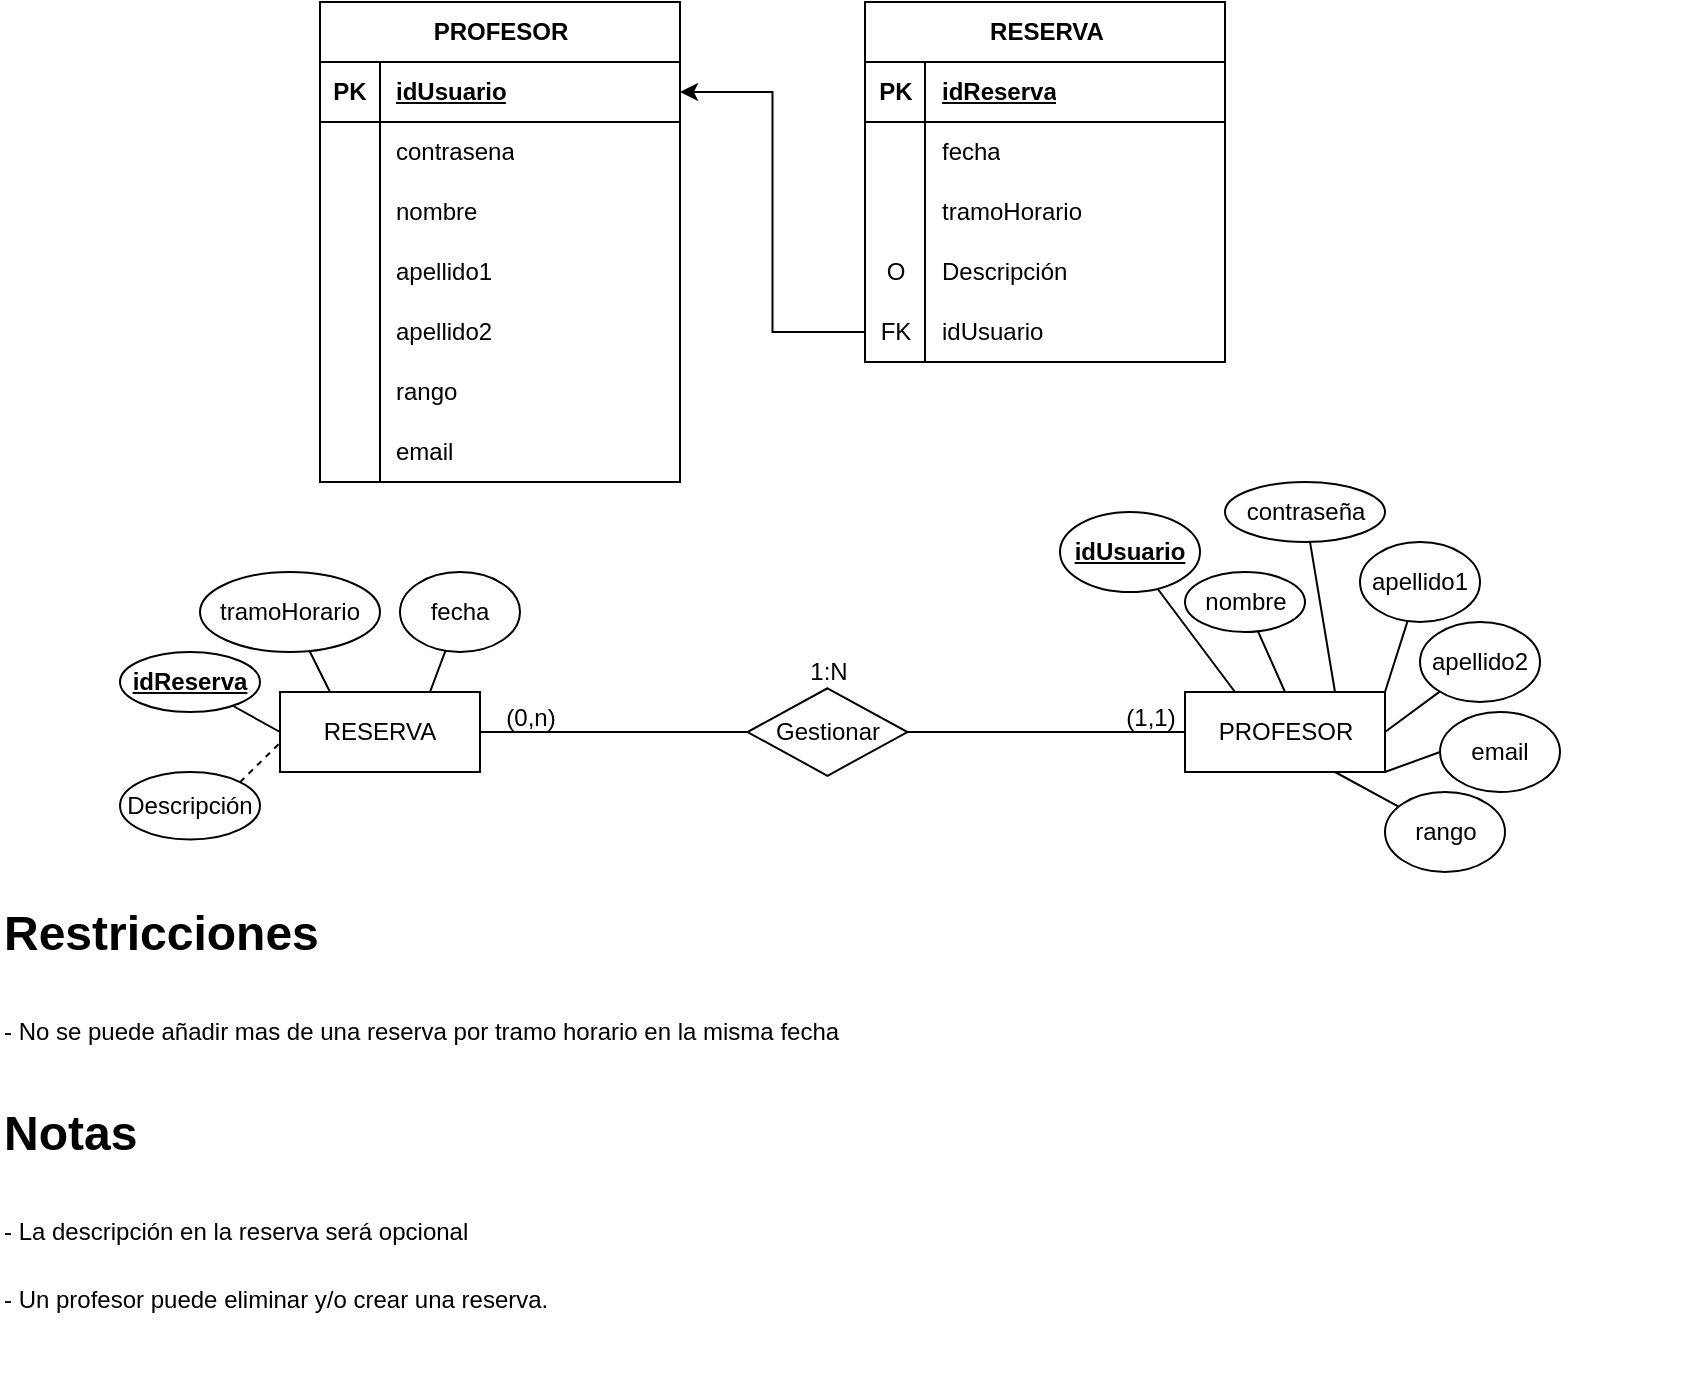 <mxfile version="26.0.11">
  <diagram id="R2lEEEUBdFMjLlhIrx00" name="Page-1">
    <mxGraphModel dx="1434" dy="772" grid="1" gridSize="10" guides="1" tooltips="1" connect="1" arrows="1" fold="1" page="1" pageScale="1" pageWidth="850" pageHeight="1100" math="0" shadow="0" extFonts="Permanent Marker^https://fonts.googleapis.com/css?family=Permanent+Marker">
      <root>
        <mxCell id="0" />
        <mxCell id="1" parent="0" />
        <mxCell id="SM0f7E3UZA-LuhCornrs-236" value="PROFESOR" style="shape=table;startSize=30;container=1;collapsible=1;childLayout=tableLayout;fixedRows=1;rowLines=0;fontStyle=1;align=center;resizeLast=1;html=1;" vertex="1" parent="1">
          <mxGeometry x="160" y="60" width="180" height="240" as="geometry" />
        </mxCell>
        <mxCell id="SM0f7E3UZA-LuhCornrs-237" value="" style="shape=tableRow;horizontal=0;startSize=0;swimlaneHead=0;swimlaneBody=0;fillColor=none;collapsible=0;dropTarget=0;points=[[0,0.5],[1,0.5]];portConstraint=eastwest;top=0;left=0;right=0;bottom=1;" vertex="1" parent="SM0f7E3UZA-LuhCornrs-236">
          <mxGeometry y="30" width="180" height="30" as="geometry" />
        </mxCell>
        <mxCell id="SM0f7E3UZA-LuhCornrs-238" value="PK" style="shape=partialRectangle;connectable=0;fillColor=none;top=0;left=0;bottom=0;right=0;fontStyle=1;overflow=hidden;whiteSpace=wrap;html=1;" vertex="1" parent="SM0f7E3UZA-LuhCornrs-237">
          <mxGeometry width="30" height="30" as="geometry">
            <mxRectangle width="30" height="30" as="alternateBounds" />
          </mxGeometry>
        </mxCell>
        <mxCell id="SM0f7E3UZA-LuhCornrs-239" value="idUsuario" style="shape=partialRectangle;connectable=0;fillColor=none;top=0;left=0;bottom=0;right=0;align=left;spacingLeft=6;fontStyle=5;overflow=hidden;whiteSpace=wrap;html=1;" vertex="1" parent="SM0f7E3UZA-LuhCornrs-237">
          <mxGeometry x="30" width="150" height="30" as="geometry">
            <mxRectangle width="150" height="30" as="alternateBounds" />
          </mxGeometry>
        </mxCell>
        <mxCell id="SM0f7E3UZA-LuhCornrs-240" value="" style="shape=tableRow;horizontal=0;startSize=0;swimlaneHead=0;swimlaneBody=0;fillColor=none;collapsible=0;dropTarget=0;points=[[0,0.5],[1,0.5]];portConstraint=eastwest;top=0;left=0;right=0;bottom=0;" vertex="1" parent="SM0f7E3UZA-LuhCornrs-236">
          <mxGeometry y="60" width="180" height="30" as="geometry" />
        </mxCell>
        <mxCell id="SM0f7E3UZA-LuhCornrs-241" value="" style="shape=partialRectangle;connectable=0;fillColor=none;top=0;left=0;bottom=0;right=0;editable=1;overflow=hidden;whiteSpace=wrap;html=1;" vertex="1" parent="SM0f7E3UZA-LuhCornrs-240">
          <mxGeometry width="30" height="30" as="geometry">
            <mxRectangle width="30" height="30" as="alternateBounds" />
          </mxGeometry>
        </mxCell>
        <mxCell id="SM0f7E3UZA-LuhCornrs-242" value="contrasena" style="shape=partialRectangle;connectable=0;fillColor=none;top=0;left=0;bottom=0;right=0;align=left;spacingLeft=6;overflow=hidden;whiteSpace=wrap;html=1;" vertex="1" parent="SM0f7E3UZA-LuhCornrs-240">
          <mxGeometry x="30" width="150" height="30" as="geometry">
            <mxRectangle width="150" height="30" as="alternateBounds" />
          </mxGeometry>
        </mxCell>
        <mxCell id="SM0f7E3UZA-LuhCornrs-243" value="" style="shape=tableRow;horizontal=0;startSize=0;swimlaneHead=0;swimlaneBody=0;fillColor=none;collapsible=0;dropTarget=0;points=[[0,0.5],[1,0.5]];portConstraint=eastwest;top=0;left=0;right=0;bottom=0;" vertex="1" parent="SM0f7E3UZA-LuhCornrs-236">
          <mxGeometry y="90" width="180" height="30" as="geometry" />
        </mxCell>
        <mxCell id="SM0f7E3UZA-LuhCornrs-244" value="" style="shape=partialRectangle;connectable=0;fillColor=none;top=0;left=0;bottom=0;right=0;editable=1;overflow=hidden;whiteSpace=wrap;html=1;" vertex="1" parent="SM0f7E3UZA-LuhCornrs-243">
          <mxGeometry width="30" height="30" as="geometry">
            <mxRectangle width="30" height="30" as="alternateBounds" />
          </mxGeometry>
        </mxCell>
        <mxCell id="SM0f7E3UZA-LuhCornrs-245" value="nombre" style="shape=partialRectangle;connectable=0;fillColor=none;top=0;left=0;bottom=0;right=0;align=left;spacingLeft=6;overflow=hidden;whiteSpace=wrap;html=1;" vertex="1" parent="SM0f7E3UZA-LuhCornrs-243">
          <mxGeometry x="30" width="150" height="30" as="geometry">
            <mxRectangle width="150" height="30" as="alternateBounds" />
          </mxGeometry>
        </mxCell>
        <mxCell id="SM0f7E3UZA-LuhCornrs-246" value="" style="shape=tableRow;horizontal=0;startSize=0;swimlaneHead=0;swimlaneBody=0;fillColor=none;collapsible=0;dropTarget=0;points=[[0,0.5],[1,0.5]];portConstraint=eastwest;top=0;left=0;right=0;bottom=0;" vertex="1" parent="SM0f7E3UZA-LuhCornrs-236">
          <mxGeometry y="120" width="180" height="30" as="geometry" />
        </mxCell>
        <mxCell id="SM0f7E3UZA-LuhCornrs-247" value="" style="shape=partialRectangle;connectable=0;fillColor=none;top=0;left=0;bottom=0;right=0;editable=1;overflow=hidden;whiteSpace=wrap;html=1;" vertex="1" parent="SM0f7E3UZA-LuhCornrs-246">
          <mxGeometry width="30" height="30" as="geometry">
            <mxRectangle width="30" height="30" as="alternateBounds" />
          </mxGeometry>
        </mxCell>
        <mxCell id="SM0f7E3UZA-LuhCornrs-248" value="apellido1" style="shape=partialRectangle;connectable=0;fillColor=none;top=0;left=0;bottom=0;right=0;align=left;spacingLeft=6;overflow=hidden;whiteSpace=wrap;html=1;" vertex="1" parent="SM0f7E3UZA-LuhCornrs-246">
          <mxGeometry x="30" width="150" height="30" as="geometry">
            <mxRectangle width="150" height="30" as="alternateBounds" />
          </mxGeometry>
        </mxCell>
        <mxCell id="SM0f7E3UZA-LuhCornrs-249" value="" style="shape=tableRow;horizontal=0;startSize=0;swimlaneHead=0;swimlaneBody=0;fillColor=none;collapsible=0;dropTarget=0;points=[[0,0.5],[1,0.5]];portConstraint=eastwest;top=0;left=0;right=0;bottom=0;" vertex="1" parent="SM0f7E3UZA-LuhCornrs-236">
          <mxGeometry y="150" width="180" height="30" as="geometry" />
        </mxCell>
        <mxCell id="SM0f7E3UZA-LuhCornrs-250" value="" style="shape=partialRectangle;connectable=0;fillColor=none;top=0;left=0;bottom=0;right=0;editable=1;overflow=hidden;whiteSpace=wrap;html=1;" vertex="1" parent="SM0f7E3UZA-LuhCornrs-249">
          <mxGeometry width="30" height="30" as="geometry">
            <mxRectangle width="30" height="30" as="alternateBounds" />
          </mxGeometry>
        </mxCell>
        <mxCell id="SM0f7E3UZA-LuhCornrs-251" value="apellido2" style="shape=partialRectangle;connectable=0;fillColor=none;top=0;left=0;bottom=0;right=0;align=left;spacingLeft=6;overflow=hidden;whiteSpace=wrap;html=1;" vertex="1" parent="SM0f7E3UZA-LuhCornrs-249">
          <mxGeometry x="30" width="150" height="30" as="geometry">
            <mxRectangle width="150" height="30" as="alternateBounds" />
          </mxGeometry>
        </mxCell>
        <mxCell id="SM0f7E3UZA-LuhCornrs-258" value="" style="shape=tableRow;horizontal=0;startSize=0;swimlaneHead=0;swimlaneBody=0;fillColor=none;collapsible=0;dropTarget=0;points=[[0,0.5],[1,0.5]];portConstraint=eastwest;top=0;left=0;right=0;bottom=0;" vertex="1" parent="SM0f7E3UZA-LuhCornrs-236">
          <mxGeometry y="180" width="180" height="30" as="geometry" />
        </mxCell>
        <mxCell id="SM0f7E3UZA-LuhCornrs-259" value="" style="shape=partialRectangle;connectable=0;fillColor=none;top=0;left=0;bottom=0;right=0;editable=1;overflow=hidden;whiteSpace=wrap;html=1;" vertex="1" parent="SM0f7E3UZA-LuhCornrs-258">
          <mxGeometry width="30" height="30" as="geometry">
            <mxRectangle width="30" height="30" as="alternateBounds" />
          </mxGeometry>
        </mxCell>
        <mxCell id="SM0f7E3UZA-LuhCornrs-260" value="rango" style="shape=partialRectangle;connectable=0;fillColor=none;top=0;left=0;bottom=0;right=0;align=left;spacingLeft=6;overflow=hidden;whiteSpace=wrap;html=1;" vertex="1" parent="SM0f7E3UZA-LuhCornrs-258">
          <mxGeometry x="30" width="150" height="30" as="geometry">
            <mxRectangle width="150" height="30" as="alternateBounds" />
          </mxGeometry>
        </mxCell>
        <mxCell id="SM0f7E3UZA-LuhCornrs-255" value="" style="shape=tableRow;horizontal=0;startSize=0;swimlaneHead=0;swimlaneBody=0;fillColor=none;collapsible=0;dropTarget=0;points=[[0,0.5],[1,0.5]];portConstraint=eastwest;top=0;left=0;right=0;bottom=0;" vertex="1" parent="SM0f7E3UZA-LuhCornrs-236">
          <mxGeometry y="210" width="180" height="30" as="geometry" />
        </mxCell>
        <mxCell id="SM0f7E3UZA-LuhCornrs-256" value="" style="shape=partialRectangle;connectable=0;fillColor=none;top=0;left=0;bottom=0;right=0;editable=1;overflow=hidden;whiteSpace=wrap;html=1;" vertex="1" parent="SM0f7E3UZA-LuhCornrs-255">
          <mxGeometry width="30" height="30" as="geometry">
            <mxRectangle width="30" height="30" as="alternateBounds" />
          </mxGeometry>
        </mxCell>
        <mxCell id="SM0f7E3UZA-LuhCornrs-257" value="email" style="shape=partialRectangle;connectable=0;fillColor=none;top=0;left=0;bottom=0;right=0;align=left;spacingLeft=6;overflow=hidden;whiteSpace=wrap;html=1;" vertex="1" parent="SM0f7E3UZA-LuhCornrs-255">
          <mxGeometry x="30" width="150" height="30" as="geometry">
            <mxRectangle width="150" height="30" as="alternateBounds" />
          </mxGeometry>
        </mxCell>
        <mxCell id="SM0f7E3UZA-LuhCornrs-277" value="RESERVA" style="shape=table;startSize=30;container=1;collapsible=1;childLayout=tableLayout;fixedRows=1;rowLines=0;fontStyle=1;align=center;resizeLast=1;html=1;" vertex="1" parent="1">
          <mxGeometry x="432.5" y="60" width="180" height="180" as="geometry" />
        </mxCell>
        <mxCell id="SM0f7E3UZA-LuhCornrs-278" value="" style="shape=tableRow;horizontal=0;startSize=0;swimlaneHead=0;swimlaneBody=0;fillColor=none;collapsible=0;dropTarget=0;points=[[0,0.5],[1,0.5]];portConstraint=eastwest;top=0;left=0;right=0;bottom=1;" vertex="1" parent="SM0f7E3UZA-LuhCornrs-277">
          <mxGeometry y="30" width="180" height="30" as="geometry" />
        </mxCell>
        <mxCell id="SM0f7E3UZA-LuhCornrs-279" value="PK" style="shape=partialRectangle;connectable=0;fillColor=none;top=0;left=0;bottom=0;right=0;fontStyle=1;overflow=hidden;whiteSpace=wrap;html=1;" vertex="1" parent="SM0f7E3UZA-LuhCornrs-278">
          <mxGeometry width="30" height="30" as="geometry">
            <mxRectangle width="30" height="30" as="alternateBounds" />
          </mxGeometry>
        </mxCell>
        <mxCell id="SM0f7E3UZA-LuhCornrs-280" value="idReserva" style="shape=partialRectangle;connectable=0;fillColor=none;top=0;left=0;bottom=0;right=0;align=left;spacingLeft=6;fontStyle=5;overflow=hidden;whiteSpace=wrap;html=1;" vertex="1" parent="SM0f7E3UZA-LuhCornrs-278">
          <mxGeometry x="30" width="150" height="30" as="geometry">
            <mxRectangle width="150" height="30" as="alternateBounds" />
          </mxGeometry>
        </mxCell>
        <mxCell id="SM0f7E3UZA-LuhCornrs-281" value="" style="shape=tableRow;horizontal=0;startSize=0;swimlaneHead=0;swimlaneBody=0;fillColor=none;collapsible=0;dropTarget=0;points=[[0,0.5],[1,0.5]];portConstraint=eastwest;top=0;left=0;right=0;bottom=0;" vertex="1" parent="SM0f7E3UZA-LuhCornrs-277">
          <mxGeometry y="60" width="180" height="30" as="geometry" />
        </mxCell>
        <mxCell id="SM0f7E3UZA-LuhCornrs-282" value="" style="shape=partialRectangle;connectable=0;fillColor=none;top=0;left=0;bottom=0;right=0;editable=1;overflow=hidden;whiteSpace=wrap;html=1;" vertex="1" parent="SM0f7E3UZA-LuhCornrs-281">
          <mxGeometry width="30" height="30" as="geometry">
            <mxRectangle width="30" height="30" as="alternateBounds" />
          </mxGeometry>
        </mxCell>
        <mxCell id="SM0f7E3UZA-LuhCornrs-283" value="fecha" style="shape=partialRectangle;connectable=0;fillColor=none;top=0;left=0;bottom=0;right=0;align=left;spacingLeft=6;overflow=hidden;whiteSpace=wrap;html=1;" vertex="1" parent="SM0f7E3UZA-LuhCornrs-281">
          <mxGeometry x="30" width="150" height="30" as="geometry">
            <mxRectangle width="150" height="30" as="alternateBounds" />
          </mxGeometry>
        </mxCell>
        <mxCell id="SM0f7E3UZA-LuhCornrs-284" value="" style="shape=tableRow;horizontal=0;startSize=0;swimlaneHead=0;swimlaneBody=0;fillColor=none;collapsible=0;dropTarget=0;points=[[0,0.5],[1,0.5]];portConstraint=eastwest;top=0;left=0;right=0;bottom=0;" vertex="1" parent="SM0f7E3UZA-LuhCornrs-277">
          <mxGeometry y="90" width="180" height="30" as="geometry" />
        </mxCell>
        <mxCell id="SM0f7E3UZA-LuhCornrs-285" value="" style="shape=partialRectangle;connectable=0;fillColor=none;top=0;left=0;bottom=0;right=0;editable=1;overflow=hidden;whiteSpace=wrap;html=1;" vertex="1" parent="SM0f7E3UZA-LuhCornrs-284">
          <mxGeometry width="30" height="30" as="geometry">
            <mxRectangle width="30" height="30" as="alternateBounds" />
          </mxGeometry>
        </mxCell>
        <mxCell id="SM0f7E3UZA-LuhCornrs-286" value="tramoHorario" style="shape=partialRectangle;connectable=0;fillColor=none;top=0;left=0;bottom=0;right=0;align=left;spacingLeft=6;overflow=hidden;whiteSpace=wrap;html=1;" vertex="1" parent="SM0f7E3UZA-LuhCornrs-284">
          <mxGeometry x="30" width="150" height="30" as="geometry">
            <mxRectangle width="150" height="30" as="alternateBounds" />
          </mxGeometry>
        </mxCell>
        <mxCell id="SM0f7E3UZA-LuhCornrs-395" style="shape=tableRow;horizontal=0;startSize=0;swimlaneHead=0;swimlaneBody=0;fillColor=none;collapsible=0;dropTarget=0;points=[[0,0.5],[1,0.5]];portConstraint=eastwest;top=0;left=0;right=0;bottom=0;" vertex="1" parent="SM0f7E3UZA-LuhCornrs-277">
          <mxGeometry y="120" width="180" height="30" as="geometry" />
        </mxCell>
        <mxCell id="SM0f7E3UZA-LuhCornrs-396" value="O" style="shape=partialRectangle;connectable=0;fillColor=none;top=0;left=0;bottom=0;right=0;editable=1;overflow=hidden;whiteSpace=wrap;html=1;" vertex="1" parent="SM0f7E3UZA-LuhCornrs-395">
          <mxGeometry width="30" height="30" as="geometry">
            <mxRectangle width="30" height="30" as="alternateBounds" />
          </mxGeometry>
        </mxCell>
        <mxCell id="SM0f7E3UZA-LuhCornrs-397" value="Descripción" style="shape=partialRectangle;connectable=0;fillColor=none;top=0;left=0;bottom=0;right=0;align=left;spacingLeft=6;overflow=hidden;whiteSpace=wrap;html=1;" vertex="1" parent="SM0f7E3UZA-LuhCornrs-395">
          <mxGeometry x="30" width="150" height="30" as="geometry">
            <mxRectangle width="150" height="30" as="alternateBounds" />
          </mxGeometry>
        </mxCell>
        <mxCell id="SM0f7E3UZA-LuhCornrs-287" value="" style="shape=tableRow;horizontal=0;startSize=0;swimlaneHead=0;swimlaneBody=0;fillColor=none;collapsible=0;dropTarget=0;points=[[0,0.5],[1,0.5]];portConstraint=eastwest;top=0;left=0;right=0;bottom=0;" vertex="1" parent="SM0f7E3UZA-LuhCornrs-277">
          <mxGeometry y="150" width="180" height="30" as="geometry" />
        </mxCell>
        <mxCell id="SM0f7E3UZA-LuhCornrs-288" value="FK" style="shape=partialRectangle;connectable=0;fillColor=none;top=0;left=0;bottom=0;right=0;editable=1;overflow=hidden;whiteSpace=wrap;html=1;" vertex="1" parent="SM0f7E3UZA-LuhCornrs-287">
          <mxGeometry width="30" height="30" as="geometry">
            <mxRectangle width="30" height="30" as="alternateBounds" />
          </mxGeometry>
        </mxCell>
        <mxCell id="SM0f7E3UZA-LuhCornrs-289" value="idUsuario" style="shape=partialRectangle;connectable=0;fillColor=none;top=0;left=0;bottom=0;right=0;align=left;spacingLeft=6;overflow=hidden;whiteSpace=wrap;html=1;" vertex="1" parent="SM0f7E3UZA-LuhCornrs-287">
          <mxGeometry x="30" width="150" height="30" as="geometry">
            <mxRectangle width="150" height="30" as="alternateBounds" />
          </mxGeometry>
        </mxCell>
        <mxCell id="SM0f7E3UZA-LuhCornrs-294" value="RESERVA" style="whiteSpace=wrap;html=1;align=center;" vertex="1" parent="1">
          <mxGeometry x="140" y="405" width="100" height="40" as="geometry" />
        </mxCell>
        <mxCell id="SM0f7E3UZA-LuhCornrs-295" value="PROFESOR" style="whiteSpace=wrap;html=1;align=center;" vertex="1" parent="1">
          <mxGeometry x="592.5" y="405" width="100" height="40" as="geometry" />
        </mxCell>
        <mxCell id="SM0f7E3UZA-LuhCornrs-314" value="1:N" style="text;html=1;align=center;verticalAlign=middle;resizable=0;points=[];autosize=1;strokeColor=none;fillColor=none;" vertex="1" parent="1">
          <mxGeometry x="393.75" y="380" width="40" height="30" as="geometry" />
        </mxCell>
        <mxCell id="SM0f7E3UZA-LuhCornrs-324" style="rounded=0;orthogonalLoop=1;jettySize=auto;html=1;entryX=0;entryY=0.5;entryDx=0;entryDy=0;endArrow=none;startFill=0;" edge="1" parent="1" source="SM0f7E3UZA-LuhCornrs-325" target="SM0f7E3UZA-LuhCornrs-294">
          <mxGeometry relative="1" as="geometry" />
        </mxCell>
        <mxCell id="SM0f7E3UZA-LuhCornrs-325" value="&lt;b&gt;&lt;u&gt;idReserva&lt;/u&gt;&lt;/b&gt;" style="ellipse;whiteSpace=wrap;html=1;" vertex="1" parent="1">
          <mxGeometry x="60" y="385" width="70" height="30" as="geometry" />
        </mxCell>
        <mxCell id="SM0f7E3UZA-LuhCornrs-326" style="rounded=0;orthogonalLoop=1;jettySize=auto;html=1;entryX=0.75;entryY=0;entryDx=0;entryDy=0;endArrow=none;startFill=0;" edge="1" parent="1" source="SM0f7E3UZA-LuhCornrs-327" target="SM0f7E3UZA-LuhCornrs-294">
          <mxGeometry relative="1" as="geometry" />
        </mxCell>
        <mxCell id="SM0f7E3UZA-LuhCornrs-327" value="fecha" style="ellipse;whiteSpace=wrap;html=1;" vertex="1" parent="1">
          <mxGeometry x="200" y="345" width="60" height="40" as="geometry" />
        </mxCell>
        <mxCell id="SM0f7E3UZA-LuhCornrs-328" style="rounded=0;orthogonalLoop=1;jettySize=auto;html=1;entryX=0.25;entryY=0;entryDx=0;entryDy=0;endArrow=none;startFill=0;" edge="1" parent="1" source="SM0f7E3UZA-LuhCornrs-329" target="SM0f7E3UZA-LuhCornrs-294">
          <mxGeometry relative="1" as="geometry" />
        </mxCell>
        <mxCell id="SM0f7E3UZA-LuhCornrs-329" value="tramoHorario" style="ellipse;whiteSpace=wrap;html=1;" vertex="1" parent="1">
          <mxGeometry x="100" y="345" width="90" height="40" as="geometry" />
        </mxCell>
        <mxCell id="SM0f7E3UZA-LuhCornrs-330" style="rounded=0;orthogonalLoop=1;jettySize=auto;html=1;entryX=0.25;entryY=0;entryDx=0;entryDy=0;endArrow=none;startFill=0;" edge="1" parent="1" source="SM0f7E3UZA-LuhCornrs-331" target="SM0f7E3UZA-LuhCornrs-295">
          <mxGeometry relative="1" as="geometry" />
        </mxCell>
        <mxCell id="SM0f7E3UZA-LuhCornrs-331" value="&lt;u&gt;&lt;b&gt;idUsuario&lt;/b&gt;&lt;/u&gt;" style="ellipse;whiteSpace=wrap;html=1;" vertex="1" parent="1">
          <mxGeometry x="530" y="315" width="70" height="40" as="geometry" />
        </mxCell>
        <mxCell id="SM0f7E3UZA-LuhCornrs-332" style="rounded=0;orthogonalLoop=1;jettySize=auto;html=1;entryX=0.75;entryY=0;entryDx=0;entryDy=0;endArrow=none;startFill=0;" edge="1" parent="1" source="SM0f7E3UZA-LuhCornrs-333" target="SM0f7E3UZA-LuhCornrs-295">
          <mxGeometry relative="1" as="geometry" />
        </mxCell>
        <mxCell id="SM0f7E3UZA-LuhCornrs-333" value="contraseña" style="ellipse;whiteSpace=wrap;html=1;" vertex="1" parent="1">
          <mxGeometry x="612.5" y="300" width="80" height="30" as="geometry" />
        </mxCell>
        <mxCell id="SM0f7E3UZA-LuhCornrs-334" style="rounded=0;orthogonalLoop=1;jettySize=auto;html=1;entryX=1;entryY=0;entryDx=0;entryDy=0;endArrow=none;startFill=0;" edge="1" parent="1" source="SM0f7E3UZA-LuhCornrs-335" target="SM0f7E3UZA-LuhCornrs-295">
          <mxGeometry relative="1" as="geometry" />
        </mxCell>
        <mxCell id="SM0f7E3UZA-LuhCornrs-335" value="apellido1" style="ellipse;whiteSpace=wrap;html=1;" vertex="1" parent="1">
          <mxGeometry x="680" y="330" width="60" height="40" as="geometry" />
        </mxCell>
        <mxCell id="SM0f7E3UZA-LuhCornrs-336" style="rounded=0;orthogonalLoop=1;jettySize=auto;html=1;entryX=0.5;entryY=0;entryDx=0;entryDy=0;endArrow=none;startFill=0;" edge="1" parent="1" source="SM0f7E3UZA-LuhCornrs-337" target="SM0f7E3UZA-LuhCornrs-295">
          <mxGeometry relative="1" as="geometry" />
        </mxCell>
        <mxCell id="SM0f7E3UZA-LuhCornrs-337" value="nombre" style="ellipse;whiteSpace=wrap;html=1;" vertex="1" parent="1">
          <mxGeometry x="592.5" y="345" width="60" height="30" as="geometry" />
        </mxCell>
        <mxCell id="SM0f7E3UZA-LuhCornrs-339" style="rounded=0;orthogonalLoop=1;jettySize=auto;html=1;entryX=1;entryY=0.5;entryDx=0;entryDy=0;endArrow=none;startFill=0;" edge="1" parent="1" target="SM0f7E3UZA-LuhCornrs-295" source="SM0f7E3UZA-LuhCornrs-347">
          <mxGeometry relative="1" as="geometry">
            <mxPoint x="768" y="379" as="sourcePoint" />
          </mxGeometry>
        </mxCell>
        <mxCell id="SM0f7E3UZA-LuhCornrs-341" style="rounded=0;orthogonalLoop=1;jettySize=auto;html=1;entryX=1;entryY=1;entryDx=0;entryDy=0;endArrow=none;startFill=0;exitX=0;exitY=0.5;exitDx=0;exitDy=0;" edge="1" parent="1" target="SM0f7E3UZA-LuhCornrs-295" source="SM0f7E3UZA-LuhCornrs-349">
          <mxGeometry relative="1" as="geometry">
            <mxPoint x="758" y="487" as="sourcePoint" />
          </mxGeometry>
        </mxCell>
        <mxCell id="SM0f7E3UZA-LuhCornrs-342" style="rounded=0;orthogonalLoop=1;jettySize=auto;html=1;entryX=0.75;entryY=1;entryDx=0;entryDy=0;endArrow=none;startFill=0;" edge="1" parent="1" source="SM0f7E3UZA-LuhCornrs-343" target="SM0f7E3UZA-LuhCornrs-295">
          <mxGeometry relative="1" as="geometry" />
        </mxCell>
        <mxCell id="SM0f7E3UZA-LuhCornrs-343" value="rango" style="ellipse;whiteSpace=wrap;html=1;" vertex="1" parent="1">
          <mxGeometry x="692.5" y="455" width="60" height="40" as="geometry" />
        </mxCell>
        <mxCell id="SM0f7E3UZA-LuhCornrs-345" style="edgeStyle=orthogonalEdgeStyle;rounded=0;orthogonalLoop=1;jettySize=auto;html=1;entryX=1;entryY=0.5;entryDx=0;entryDy=0;" edge="1" parent="1" source="SM0f7E3UZA-LuhCornrs-287" target="SM0f7E3UZA-LuhCornrs-237">
          <mxGeometry relative="1" as="geometry" />
        </mxCell>
        <mxCell id="SM0f7E3UZA-LuhCornrs-349" value="email" style="ellipse;whiteSpace=wrap;html=1;" vertex="1" parent="1">
          <mxGeometry x="720" y="415" width="60" height="40" as="geometry" />
        </mxCell>
        <mxCell id="SM0f7E3UZA-LuhCornrs-347" value="apellido2" style="ellipse;whiteSpace=wrap;html=1;" vertex="1" parent="1">
          <mxGeometry x="710" y="370" width="60" height="40" as="geometry" />
        </mxCell>
        <mxCell id="SM0f7E3UZA-LuhCornrs-355" value="Descripción" style="ellipse;whiteSpace=wrap;html=1;" vertex="1" parent="1">
          <mxGeometry x="60" y="445" width="70" height="33.75" as="geometry" />
        </mxCell>
        <mxCell id="SM0f7E3UZA-LuhCornrs-356" style="rounded=0;orthogonalLoop=1;jettySize=auto;html=1;entryX=0;entryY=0.635;entryDx=0;entryDy=0;endArrow=none;startFill=0;exitX=1;exitY=0;exitDx=0;exitDy=0;entryPerimeter=0;dashed=1;" edge="1" parent="1" source="SM0f7E3UZA-LuhCornrs-355" target="SM0f7E3UZA-LuhCornrs-294">
          <mxGeometry relative="1" as="geometry">
            <mxPoint x="126" y="422" as="sourcePoint" />
            <mxPoint x="150" y="435" as="targetPoint" />
          </mxGeometry>
        </mxCell>
        <mxCell id="SM0f7E3UZA-LuhCornrs-358" value="&lt;h1 style=&quot;margin-top: 0px;&quot;&gt;&lt;span style=&quot;background-color: transparent; color: light-dark(rgb(0, 0, 0), rgb(255, 255, 255));&quot;&gt;Restricciones&lt;/span&gt;&lt;/h1&gt;&lt;h1 style=&quot;margin-top: 0px;&quot;&gt;&lt;span style=&quot;font-size: 12px; font-weight: 400; text-align: center; text-wrap-mode: nowrap; background-color: transparent; color: light-dark(rgb(0, 0, 0), rgb(255, 255, 255));&quot;&gt;- No se puede añadir mas de una reserva por tramo horario en la misma fecha&lt;/span&gt;&lt;/h1&gt;" style="text;html=1;whiteSpace=wrap;overflow=hidden;rounded=0;" vertex="1" parent="1">
          <mxGeometry y="505" width="850" height="90" as="geometry" />
        </mxCell>
        <mxCell id="SM0f7E3UZA-LuhCornrs-372" style="edgeStyle=orthogonalEdgeStyle;rounded=0;orthogonalLoop=1;jettySize=auto;html=1;exitX=0;exitY=0.5;exitDx=0;exitDy=0;entryX=1;entryY=0.5;entryDx=0;entryDy=0;endArrow=none;endFill=0;startFill=0;" edge="1" parent="1" source="SM0f7E3UZA-LuhCornrs-367" target="SM0f7E3UZA-LuhCornrs-294">
          <mxGeometry relative="1" as="geometry" />
        </mxCell>
        <mxCell id="SM0f7E3UZA-LuhCornrs-374" style="edgeStyle=orthogonalEdgeStyle;rounded=0;orthogonalLoop=1;jettySize=auto;html=1;exitX=1;exitY=0.5;exitDx=0;exitDy=0;entryX=0;entryY=0.5;entryDx=0;entryDy=0;endArrow=none;endFill=0;startFill=0;" edge="1" parent="1" source="SM0f7E3UZA-LuhCornrs-367" target="SM0f7E3UZA-LuhCornrs-295">
          <mxGeometry relative="1" as="geometry" />
        </mxCell>
        <mxCell id="SM0f7E3UZA-LuhCornrs-367" value="Gestionar" style="shape=rhombus;perimeter=rhombusPerimeter;whiteSpace=wrap;html=1;align=center;" vertex="1" parent="1">
          <mxGeometry x="373.75" y="403.13" width="80" height="43.75" as="geometry" />
        </mxCell>
        <mxCell id="SM0f7E3UZA-LuhCornrs-376" value="&lt;h1 style=&quot;margin-top: 0px;&quot;&gt;&lt;span style=&quot;background-color: transparent; color: light-dark(rgb(0, 0, 0), rgb(255, 255, 255));&quot;&gt;Notas&lt;/span&gt;&lt;/h1&gt;&lt;h1 style=&quot;margin-top: 0px;&quot;&gt;&lt;span style=&quot;background-color: transparent; color: light-dark(rgb(0, 0, 0), rgb(255, 255, 255)); font-size: 12px; font-weight: 400; text-align: center; text-wrap-mode: nowrap;&quot;&gt;- La descripción en la reserva será opcional&lt;/span&gt;&lt;/h1&gt;&lt;div&gt;&lt;span style=&quot;background-color: transparent; color: light-dark(rgb(0, 0, 0), rgb(255, 255, 255)); text-align: center; text-wrap-mode: nowrap; font-size: 12px; font-weight: 400;&quot;&gt;- Un profesor puede eliminar y/o crear una reserva&lt;/span&gt;&lt;span style=&quot;background-color: transparent; text-wrap-mode: nowrap; color: light-dark(rgb(0, 0, 0), rgb(255, 255, 255));&quot;&gt;.&lt;/span&gt;&lt;/div&gt;&lt;div&gt;&lt;br&gt;&lt;/div&gt;&lt;div&gt;&lt;span style=&quot;background-color: transparent; color: light-dark(rgb(0, 0, 0), rgb(255, 255, 255)); font-size: 12px; font-weight: 400; text-align: center; text-wrap-mode: nowrap;&quot;&gt;&lt;br&gt;&lt;/span&gt;&lt;/div&gt;" style="text;html=1;whiteSpace=wrap;overflow=hidden;rounded=0;" vertex="1" parent="1">
          <mxGeometry y="605" width="850" height="145" as="geometry" />
        </mxCell>
        <mxCell id="SM0f7E3UZA-LuhCornrs-377" value="(0,n)" style="text;html=1;align=center;verticalAlign=middle;resizable=0;points=[];autosize=1;strokeColor=none;fillColor=none;" vertex="1" parent="1">
          <mxGeometry x="240" y="403.13" width="50" height="30" as="geometry" />
        </mxCell>
        <mxCell id="SM0f7E3UZA-LuhCornrs-378" value="(1,1)" style="text;html=1;align=center;verticalAlign=middle;resizable=0;points=[];autosize=1;strokeColor=none;fillColor=none;" vertex="1" parent="1">
          <mxGeometry x="550" y="403.13" width="50" height="30" as="geometry" />
        </mxCell>
      </root>
    </mxGraphModel>
  </diagram>
</mxfile>
